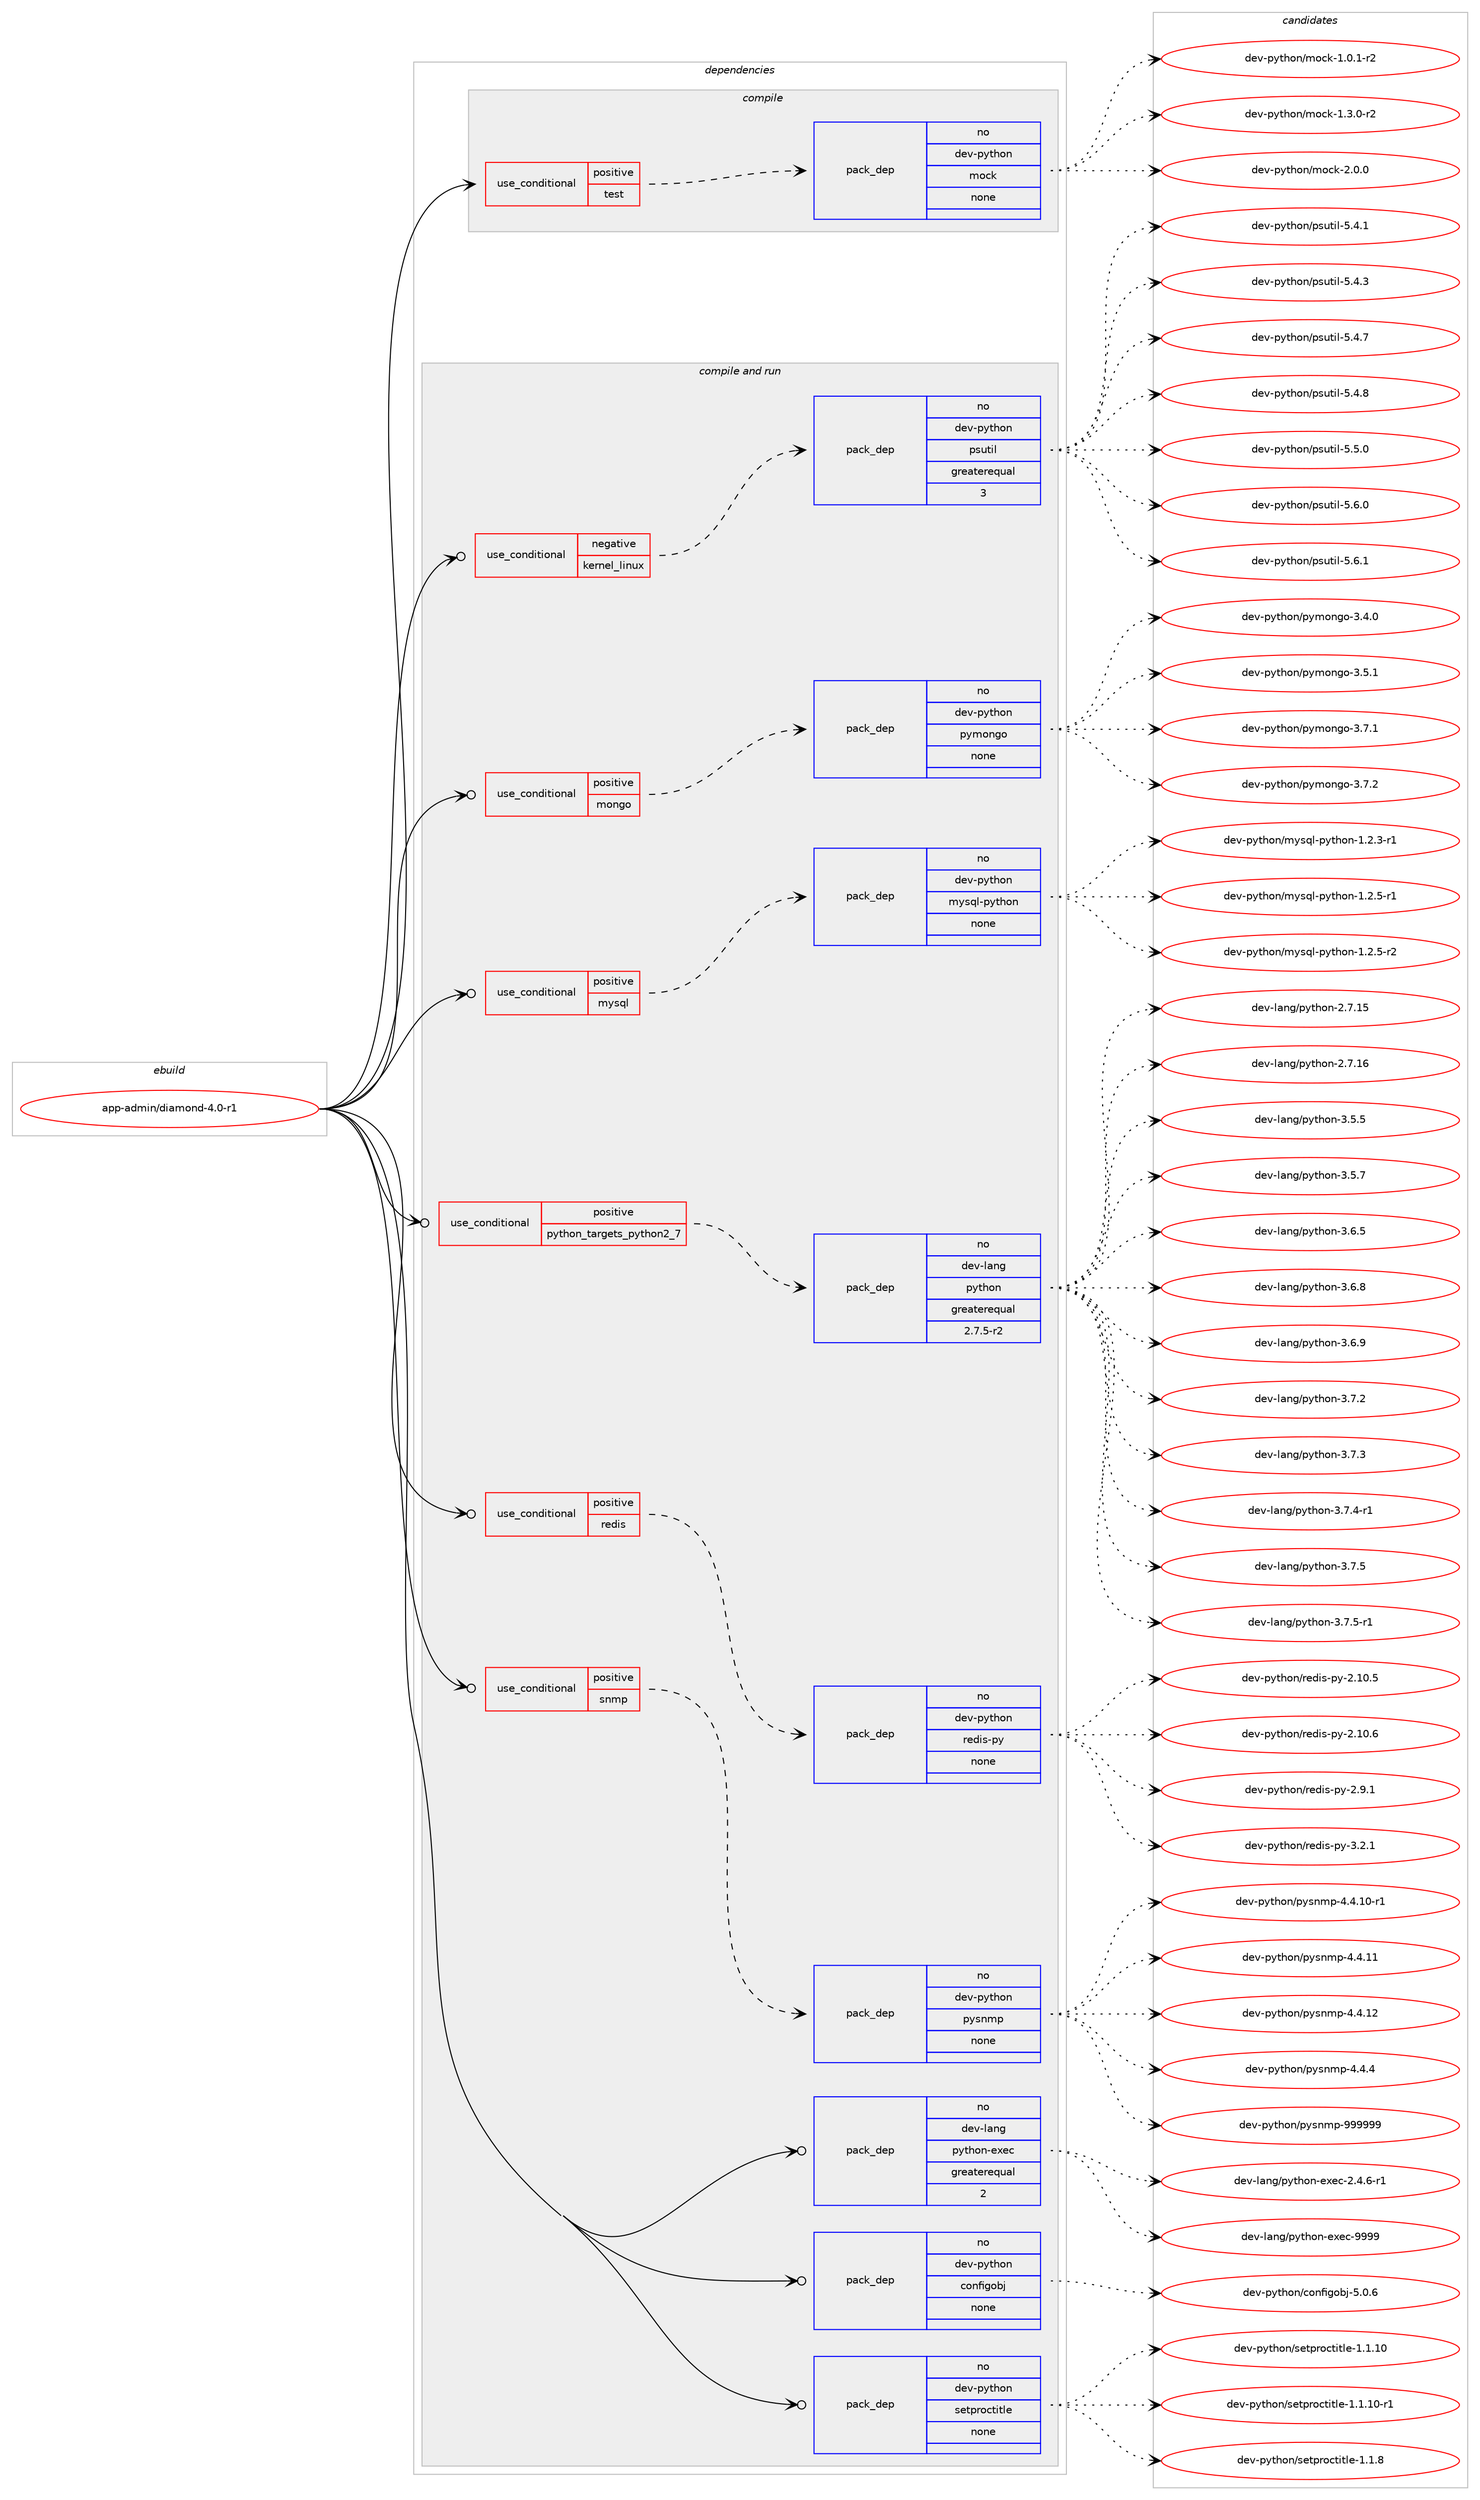 digraph prolog {

# *************
# Graph options
# *************

newrank=true;
concentrate=true;
compound=true;
graph [rankdir=LR,fontname=Helvetica,fontsize=10,ranksep=1.5];#, ranksep=2.5, nodesep=0.2];
edge  [arrowhead=vee];
node  [fontname=Helvetica,fontsize=10];

# **********
# The ebuild
# **********

subgraph cluster_leftcol {
color=gray;
rank=same;
label=<<i>ebuild</i>>;
id [label="app-admin/diamond-4.0-r1", color=red, width=4, href="../app-admin/diamond-4.0-r1.svg"];
}

# ****************
# The dependencies
# ****************

subgraph cluster_midcol {
color=gray;
label=<<i>dependencies</i>>;
subgraph cluster_compile {
fillcolor="#eeeeee";
style=filled;
label=<<i>compile</i>>;
subgraph cond110879 {
dependency466191 [label=<<TABLE BORDER="0" CELLBORDER="1" CELLSPACING="0" CELLPADDING="4"><TR><TD ROWSPAN="3" CELLPADDING="10">use_conditional</TD></TR><TR><TD>positive</TD></TR><TR><TD>test</TD></TR></TABLE>>, shape=none, color=red];
subgraph pack346830 {
dependency466192 [label=<<TABLE BORDER="0" CELLBORDER="1" CELLSPACING="0" CELLPADDING="4" WIDTH="220"><TR><TD ROWSPAN="6" CELLPADDING="30">pack_dep</TD></TR><TR><TD WIDTH="110">no</TD></TR><TR><TD>dev-python</TD></TR><TR><TD>mock</TD></TR><TR><TD>none</TD></TR><TR><TD></TD></TR></TABLE>>, shape=none, color=blue];
}
dependency466191:e -> dependency466192:w [weight=20,style="dashed",arrowhead="vee"];
}
id:e -> dependency466191:w [weight=20,style="solid",arrowhead="vee"];
}
subgraph cluster_compileandrun {
fillcolor="#eeeeee";
style=filled;
label=<<i>compile and run</i>>;
subgraph cond110880 {
dependency466193 [label=<<TABLE BORDER="0" CELLBORDER="1" CELLSPACING="0" CELLPADDING="4"><TR><TD ROWSPAN="3" CELLPADDING="10">use_conditional</TD></TR><TR><TD>negative</TD></TR><TR><TD>kernel_linux</TD></TR></TABLE>>, shape=none, color=red];
subgraph pack346831 {
dependency466194 [label=<<TABLE BORDER="0" CELLBORDER="1" CELLSPACING="0" CELLPADDING="4" WIDTH="220"><TR><TD ROWSPAN="6" CELLPADDING="30">pack_dep</TD></TR><TR><TD WIDTH="110">no</TD></TR><TR><TD>dev-python</TD></TR><TR><TD>psutil</TD></TR><TR><TD>greaterequal</TD></TR><TR><TD>3</TD></TR></TABLE>>, shape=none, color=blue];
}
dependency466193:e -> dependency466194:w [weight=20,style="dashed",arrowhead="vee"];
}
id:e -> dependency466193:w [weight=20,style="solid",arrowhead="odotvee"];
subgraph cond110881 {
dependency466195 [label=<<TABLE BORDER="0" CELLBORDER="1" CELLSPACING="0" CELLPADDING="4"><TR><TD ROWSPAN="3" CELLPADDING="10">use_conditional</TD></TR><TR><TD>positive</TD></TR><TR><TD>mongo</TD></TR></TABLE>>, shape=none, color=red];
subgraph pack346832 {
dependency466196 [label=<<TABLE BORDER="0" CELLBORDER="1" CELLSPACING="0" CELLPADDING="4" WIDTH="220"><TR><TD ROWSPAN="6" CELLPADDING="30">pack_dep</TD></TR><TR><TD WIDTH="110">no</TD></TR><TR><TD>dev-python</TD></TR><TR><TD>pymongo</TD></TR><TR><TD>none</TD></TR><TR><TD></TD></TR></TABLE>>, shape=none, color=blue];
}
dependency466195:e -> dependency466196:w [weight=20,style="dashed",arrowhead="vee"];
}
id:e -> dependency466195:w [weight=20,style="solid",arrowhead="odotvee"];
subgraph cond110882 {
dependency466197 [label=<<TABLE BORDER="0" CELLBORDER="1" CELLSPACING="0" CELLPADDING="4"><TR><TD ROWSPAN="3" CELLPADDING="10">use_conditional</TD></TR><TR><TD>positive</TD></TR><TR><TD>mysql</TD></TR></TABLE>>, shape=none, color=red];
subgraph pack346833 {
dependency466198 [label=<<TABLE BORDER="0" CELLBORDER="1" CELLSPACING="0" CELLPADDING="4" WIDTH="220"><TR><TD ROWSPAN="6" CELLPADDING="30">pack_dep</TD></TR><TR><TD WIDTH="110">no</TD></TR><TR><TD>dev-python</TD></TR><TR><TD>mysql-python</TD></TR><TR><TD>none</TD></TR><TR><TD></TD></TR></TABLE>>, shape=none, color=blue];
}
dependency466197:e -> dependency466198:w [weight=20,style="dashed",arrowhead="vee"];
}
id:e -> dependency466197:w [weight=20,style="solid",arrowhead="odotvee"];
subgraph cond110883 {
dependency466199 [label=<<TABLE BORDER="0" CELLBORDER="1" CELLSPACING="0" CELLPADDING="4"><TR><TD ROWSPAN="3" CELLPADDING="10">use_conditional</TD></TR><TR><TD>positive</TD></TR><TR><TD>python_targets_python2_7</TD></TR></TABLE>>, shape=none, color=red];
subgraph pack346834 {
dependency466200 [label=<<TABLE BORDER="0" CELLBORDER="1" CELLSPACING="0" CELLPADDING="4" WIDTH="220"><TR><TD ROWSPAN="6" CELLPADDING="30">pack_dep</TD></TR><TR><TD WIDTH="110">no</TD></TR><TR><TD>dev-lang</TD></TR><TR><TD>python</TD></TR><TR><TD>greaterequal</TD></TR><TR><TD>2.7.5-r2</TD></TR></TABLE>>, shape=none, color=blue];
}
dependency466199:e -> dependency466200:w [weight=20,style="dashed",arrowhead="vee"];
}
id:e -> dependency466199:w [weight=20,style="solid",arrowhead="odotvee"];
subgraph cond110884 {
dependency466201 [label=<<TABLE BORDER="0" CELLBORDER="1" CELLSPACING="0" CELLPADDING="4"><TR><TD ROWSPAN="3" CELLPADDING="10">use_conditional</TD></TR><TR><TD>positive</TD></TR><TR><TD>redis</TD></TR></TABLE>>, shape=none, color=red];
subgraph pack346835 {
dependency466202 [label=<<TABLE BORDER="0" CELLBORDER="1" CELLSPACING="0" CELLPADDING="4" WIDTH="220"><TR><TD ROWSPAN="6" CELLPADDING="30">pack_dep</TD></TR><TR><TD WIDTH="110">no</TD></TR><TR><TD>dev-python</TD></TR><TR><TD>redis-py</TD></TR><TR><TD>none</TD></TR><TR><TD></TD></TR></TABLE>>, shape=none, color=blue];
}
dependency466201:e -> dependency466202:w [weight=20,style="dashed",arrowhead="vee"];
}
id:e -> dependency466201:w [weight=20,style="solid",arrowhead="odotvee"];
subgraph cond110885 {
dependency466203 [label=<<TABLE BORDER="0" CELLBORDER="1" CELLSPACING="0" CELLPADDING="4"><TR><TD ROWSPAN="3" CELLPADDING="10">use_conditional</TD></TR><TR><TD>positive</TD></TR><TR><TD>snmp</TD></TR></TABLE>>, shape=none, color=red];
subgraph pack346836 {
dependency466204 [label=<<TABLE BORDER="0" CELLBORDER="1" CELLSPACING="0" CELLPADDING="4" WIDTH="220"><TR><TD ROWSPAN="6" CELLPADDING="30">pack_dep</TD></TR><TR><TD WIDTH="110">no</TD></TR><TR><TD>dev-python</TD></TR><TR><TD>pysnmp</TD></TR><TR><TD>none</TD></TR><TR><TD></TD></TR></TABLE>>, shape=none, color=blue];
}
dependency466203:e -> dependency466204:w [weight=20,style="dashed",arrowhead="vee"];
}
id:e -> dependency466203:w [weight=20,style="solid",arrowhead="odotvee"];
subgraph pack346837 {
dependency466205 [label=<<TABLE BORDER="0" CELLBORDER="1" CELLSPACING="0" CELLPADDING="4" WIDTH="220"><TR><TD ROWSPAN="6" CELLPADDING="30">pack_dep</TD></TR><TR><TD WIDTH="110">no</TD></TR><TR><TD>dev-lang</TD></TR><TR><TD>python-exec</TD></TR><TR><TD>greaterequal</TD></TR><TR><TD>2</TD></TR></TABLE>>, shape=none, color=blue];
}
id:e -> dependency466205:w [weight=20,style="solid",arrowhead="odotvee"];
subgraph pack346838 {
dependency466206 [label=<<TABLE BORDER="0" CELLBORDER="1" CELLSPACING="0" CELLPADDING="4" WIDTH="220"><TR><TD ROWSPAN="6" CELLPADDING="30">pack_dep</TD></TR><TR><TD WIDTH="110">no</TD></TR><TR><TD>dev-python</TD></TR><TR><TD>configobj</TD></TR><TR><TD>none</TD></TR><TR><TD></TD></TR></TABLE>>, shape=none, color=blue];
}
id:e -> dependency466206:w [weight=20,style="solid",arrowhead="odotvee"];
subgraph pack346839 {
dependency466207 [label=<<TABLE BORDER="0" CELLBORDER="1" CELLSPACING="0" CELLPADDING="4" WIDTH="220"><TR><TD ROWSPAN="6" CELLPADDING="30">pack_dep</TD></TR><TR><TD WIDTH="110">no</TD></TR><TR><TD>dev-python</TD></TR><TR><TD>setproctitle</TD></TR><TR><TD>none</TD></TR><TR><TD></TD></TR></TABLE>>, shape=none, color=blue];
}
id:e -> dependency466207:w [weight=20,style="solid",arrowhead="odotvee"];
}
subgraph cluster_run {
fillcolor="#eeeeee";
style=filled;
label=<<i>run</i>>;
}
}

# **************
# The candidates
# **************

subgraph cluster_choices {
rank=same;
color=gray;
label=<<i>candidates</i>>;

subgraph choice346830 {
color=black;
nodesep=1;
choice1001011184511212111610411111047109111991074549464846494511450 [label="dev-python/mock-1.0.1-r2", color=red, width=4,href="../dev-python/mock-1.0.1-r2.svg"];
choice1001011184511212111610411111047109111991074549465146484511450 [label="dev-python/mock-1.3.0-r2", color=red, width=4,href="../dev-python/mock-1.3.0-r2.svg"];
choice100101118451121211161041111104710911199107455046484648 [label="dev-python/mock-2.0.0", color=red, width=4,href="../dev-python/mock-2.0.0.svg"];
dependency466192:e -> choice1001011184511212111610411111047109111991074549464846494511450:w [style=dotted,weight="100"];
dependency466192:e -> choice1001011184511212111610411111047109111991074549465146484511450:w [style=dotted,weight="100"];
dependency466192:e -> choice100101118451121211161041111104710911199107455046484648:w [style=dotted,weight="100"];
}
subgraph choice346831 {
color=black;
nodesep=1;
choice1001011184511212111610411111047112115117116105108455346524649 [label="dev-python/psutil-5.4.1", color=red, width=4,href="../dev-python/psutil-5.4.1.svg"];
choice1001011184511212111610411111047112115117116105108455346524651 [label="dev-python/psutil-5.4.3", color=red, width=4,href="../dev-python/psutil-5.4.3.svg"];
choice1001011184511212111610411111047112115117116105108455346524655 [label="dev-python/psutil-5.4.7", color=red, width=4,href="../dev-python/psutil-5.4.7.svg"];
choice1001011184511212111610411111047112115117116105108455346524656 [label="dev-python/psutil-5.4.8", color=red, width=4,href="../dev-python/psutil-5.4.8.svg"];
choice1001011184511212111610411111047112115117116105108455346534648 [label="dev-python/psutil-5.5.0", color=red, width=4,href="../dev-python/psutil-5.5.0.svg"];
choice1001011184511212111610411111047112115117116105108455346544648 [label="dev-python/psutil-5.6.0", color=red, width=4,href="../dev-python/psutil-5.6.0.svg"];
choice1001011184511212111610411111047112115117116105108455346544649 [label="dev-python/psutil-5.6.1", color=red, width=4,href="../dev-python/psutil-5.6.1.svg"];
dependency466194:e -> choice1001011184511212111610411111047112115117116105108455346524649:w [style=dotted,weight="100"];
dependency466194:e -> choice1001011184511212111610411111047112115117116105108455346524651:w [style=dotted,weight="100"];
dependency466194:e -> choice1001011184511212111610411111047112115117116105108455346524655:w [style=dotted,weight="100"];
dependency466194:e -> choice1001011184511212111610411111047112115117116105108455346524656:w [style=dotted,weight="100"];
dependency466194:e -> choice1001011184511212111610411111047112115117116105108455346534648:w [style=dotted,weight="100"];
dependency466194:e -> choice1001011184511212111610411111047112115117116105108455346544648:w [style=dotted,weight="100"];
dependency466194:e -> choice1001011184511212111610411111047112115117116105108455346544649:w [style=dotted,weight="100"];
}
subgraph choice346832 {
color=black;
nodesep=1;
choice1001011184511212111610411111047112121109111110103111455146524648 [label="dev-python/pymongo-3.4.0", color=red, width=4,href="../dev-python/pymongo-3.4.0.svg"];
choice1001011184511212111610411111047112121109111110103111455146534649 [label="dev-python/pymongo-3.5.1", color=red, width=4,href="../dev-python/pymongo-3.5.1.svg"];
choice1001011184511212111610411111047112121109111110103111455146554649 [label="dev-python/pymongo-3.7.1", color=red, width=4,href="../dev-python/pymongo-3.7.1.svg"];
choice1001011184511212111610411111047112121109111110103111455146554650 [label="dev-python/pymongo-3.7.2", color=red, width=4,href="../dev-python/pymongo-3.7.2.svg"];
dependency466196:e -> choice1001011184511212111610411111047112121109111110103111455146524648:w [style=dotted,weight="100"];
dependency466196:e -> choice1001011184511212111610411111047112121109111110103111455146534649:w [style=dotted,weight="100"];
dependency466196:e -> choice1001011184511212111610411111047112121109111110103111455146554649:w [style=dotted,weight="100"];
dependency466196:e -> choice1001011184511212111610411111047112121109111110103111455146554650:w [style=dotted,weight="100"];
}
subgraph choice346833 {
color=black;
nodesep=1;
choice1001011184511212111610411111047109121115113108451121211161041111104549465046514511449 [label="dev-python/mysql-python-1.2.3-r1", color=red, width=4,href="../dev-python/mysql-python-1.2.3-r1.svg"];
choice1001011184511212111610411111047109121115113108451121211161041111104549465046534511449 [label="dev-python/mysql-python-1.2.5-r1", color=red, width=4,href="../dev-python/mysql-python-1.2.5-r1.svg"];
choice1001011184511212111610411111047109121115113108451121211161041111104549465046534511450 [label="dev-python/mysql-python-1.2.5-r2", color=red, width=4,href="../dev-python/mysql-python-1.2.5-r2.svg"];
dependency466198:e -> choice1001011184511212111610411111047109121115113108451121211161041111104549465046514511449:w [style=dotted,weight="100"];
dependency466198:e -> choice1001011184511212111610411111047109121115113108451121211161041111104549465046534511449:w [style=dotted,weight="100"];
dependency466198:e -> choice1001011184511212111610411111047109121115113108451121211161041111104549465046534511450:w [style=dotted,weight="100"];
}
subgraph choice346834 {
color=black;
nodesep=1;
choice10010111845108971101034711212111610411111045504655464953 [label="dev-lang/python-2.7.15", color=red, width=4,href="../dev-lang/python-2.7.15.svg"];
choice10010111845108971101034711212111610411111045504655464954 [label="dev-lang/python-2.7.16", color=red, width=4,href="../dev-lang/python-2.7.16.svg"];
choice100101118451089711010347112121116104111110455146534653 [label="dev-lang/python-3.5.5", color=red, width=4,href="../dev-lang/python-3.5.5.svg"];
choice100101118451089711010347112121116104111110455146534655 [label="dev-lang/python-3.5.7", color=red, width=4,href="../dev-lang/python-3.5.7.svg"];
choice100101118451089711010347112121116104111110455146544653 [label="dev-lang/python-3.6.5", color=red, width=4,href="../dev-lang/python-3.6.5.svg"];
choice100101118451089711010347112121116104111110455146544656 [label="dev-lang/python-3.6.8", color=red, width=4,href="../dev-lang/python-3.6.8.svg"];
choice100101118451089711010347112121116104111110455146544657 [label="dev-lang/python-3.6.9", color=red, width=4,href="../dev-lang/python-3.6.9.svg"];
choice100101118451089711010347112121116104111110455146554650 [label="dev-lang/python-3.7.2", color=red, width=4,href="../dev-lang/python-3.7.2.svg"];
choice100101118451089711010347112121116104111110455146554651 [label="dev-lang/python-3.7.3", color=red, width=4,href="../dev-lang/python-3.7.3.svg"];
choice1001011184510897110103471121211161041111104551465546524511449 [label="dev-lang/python-3.7.4-r1", color=red, width=4,href="../dev-lang/python-3.7.4-r1.svg"];
choice100101118451089711010347112121116104111110455146554653 [label="dev-lang/python-3.7.5", color=red, width=4,href="../dev-lang/python-3.7.5.svg"];
choice1001011184510897110103471121211161041111104551465546534511449 [label="dev-lang/python-3.7.5-r1", color=red, width=4,href="../dev-lang/python-3.7.5-r1.svg"];
dependency466200:e -> choice10010111845108971101034711212111610411111045504655464953:w [style=dotted,weight="100"];
dependency466200:e -> choice10010111845108971101034711212111610411111045504655464954:w [style=dotted,weight="100"];
dependency466200:e -> choice100101118451089711010347112121116104111110455146534653:w [style=dotted,weight="100"];
dependency466200:e -> choice100101118451089711010347112121116104111110455146534655:w [style=dotted,weight="100"];
dependency466200:e -> choice100101118451089711010347112121116104111110455146544653:w [style=dotted,weight="100"];
dependency466200:e -> choice100101118451089711010347112121116104111110455146544656:w [style=dotted,weight="100"];
dependency466200:e -> choice100101118451089711010347112121116104111110455146544657:w [style=dotted,weight="100"];
dependency466200:e -> choice100101118451089711010347112121116104111110455146554650:w [style=dotted,weight="100"];
dependency466200:e -> choice100101118451089711010347112121116104111110455146554651:w [style=dotted,weight="100"];
dependency466200:e -> choice1001011184510897110103471121211161041111104551465546524511449:w [style=dotted,weight="100"];
dependency466200:e -> choice100101118451089711010347112121116104111110455146554653:w [style=dotted,weight="100"];
dependency466200:e -> choice1001011184510897110103471121211161041111104551465546534511449:w [style=dotted,weight="100"];
}
subgraph choice346835 {
color=black;
nodesep=1;
choice10010111845112121116104111110471141011001051154511212145504649484653 [label="dev-python/redis-py-2.10.5", color=red, width=4,href="../dev-python/redis-py-2.10.5.svg"];
choice10010111845112121116104111110471141011001051154511212145504649484654 [label="dev-python/redis-py-2.10.6", color=red, width=4,href="../dev-python/redis-py-2.10.6.svg"];
choice100101118451121211161041111104711410110010511545112121455046574649 [label="dev-python/redis-py-2.9.1", color=red, width=4,href="../dev-python/redis-py-2.9.1.svg"];
choice100101118451121211161041111104711410110010511545112121455146504649 [label="dev-python/redis-py-3.2.1", color=red, width=4,href="../dev-python/redis-py-3.2.1.svg"];
dependency466202:e -> choice10010111845112121116104111110471141011001051154511212145504649484653:w [style=dotted,weight="100"];
dependency466202:e -> choice10010111845112121116104111110471141011001051154511212145504649484654:w [style=dotted,weight="100"];
dependency466202:e -> choice100101118451121211161041111104711410110010511545112121455046574649:w [style=dotted,weight="100"];
dependency466202:e -> choice100101118451121211161041111104711410110010511545112121455146504649:w [style=dotted,weight="100"];
}
subgraph choice346836 {
color=black;
nodesep=1;
choice1001011184511212111610411111047112121115110109112455246524649484511449 [label="dev-python/pysnmp-4.4.10-r1", color=red, width=4,href="../dev-python/pysnmp-4.4.10-r1.svg"];
choice100101118451121211161041111104711212111511010911245524652464949 [label="dev-python/pysnmp-4.4.11", color=red, width=4,href="../dev-python/pysnmp-4.4.11.svg"];
choice100101118451121211161041111104711212111511010911245524652464950 [label="dev-python/pysnmp-4.4.12", color=red, width=4,href="../dev-python/pysnmp-4.4.12.svg"];
choice1001011184511212111610411111047112121115110109112455246524652 [label="dev-python/pysnmp-4.4.4", color=red, width=4,href="../dev-python/pysnmp-4.4.4.svg"];
choice100101118451121211161041111104711212111511010911245575757575757 [label="dev-python/pysnmp-999999", color=red, width=4,href="../dev-python/pysnmp-999999.svg"];
dependency466204:e -> choice1001011184511212111610411111047112121115110109112455246524649484511449:w [style=dotted,weight="100"];
dependency466204:e -> choice100101118451121211161041111104711212111511010911245524652464949:w [style=dotted,weight="100"];
dependency466204:e -> choice100101118451121211161041111104711212111511010911245524652464950:w [style=dotted,weight="100"];
dependency466204:e -> choice1001011184511212111610411111047112121115110109112455246524652:w [style=dotted,weight="100"];
dependency466204:e -> choice100101118451121211161041111104711212111511010911245575757575757:w [style=dotted,weight="100"];
}
subgraph choice346837 {
color=black;
nodesep=1;
choice10010111845108971101034711212111610411111045101120101994550465246544511449 [label="dev-lang/python-exec-2.4.6-r1", color=red, width=4,href="../dev-lang/python-exec-2.4.6-r1.svg"];
choice10010111845108971101034711212111610411111045101120101994557575757 [label="dev-lang/python-exec-9999", color=red, width=4,href="../dev-lang/python-exec-9999.svg"];
dependency466205:e -> choice10010111845108971101034711212111610411111045101120101994550465246544511449:w [style=dotted,weight="100"];
dependency466205:e -> choice10010111845108971101034711212111610411111045101120101994557575757:w [style=dotted,weight="100"];
}
subgraph choice346838 {
color=black;
nodesep=1;
choice10010111845112121116104111110479911111010210510311198106455346484654 [label="dev-python/configobj-5.0.6", color=red, width=4,href="../dev-python/configobj-5.0.6.svg"];
dependency466206:e -> choice10010111845112121116104111110479911111010210510311198106455346484654:w [style=dotted,weight="100"];
}
subgraph choice346839 {
color=black;
nodesep=1;
choice10010111845112121116104111110471151011161121141119911610511610810145494649464948 [label="dev-python/setproctitle-1.1.10", color=red, width=4,href="../dev-python/setproctitle-1.1.10.svg"];
choice100101118451121211161041111104711510111611211411199116105116108101454946494649484511449 [label="dev-python/setproctitle-1.1.10-r1", color=red, width=4,href="../dev-python/setproctitle-1.1.10-r1.svg"];
choice100101118451121211161041111104711510111611211411199116105116108101454946494656 [label="dev-python/setproctitle-1.1.8", color=red, width=4,href="../dev-python/setproctitle-1.1.8.svg"];
dependency466207:e -> choice10010111845112121116104111110471151011161121141119911610511610810145494649464948:w [style=dotted,weight="100"];
dependency466207:e -> choice100101118451121211161041111104711510111611211411199116105116108101454946494649484511449:w [style=dotted,weight="100"];
dependency466207:e -> choice100101118451121211161041111104711510111611211411199116105116108101454946494656:w [style=dotted,weight="100"];
}
}

}
